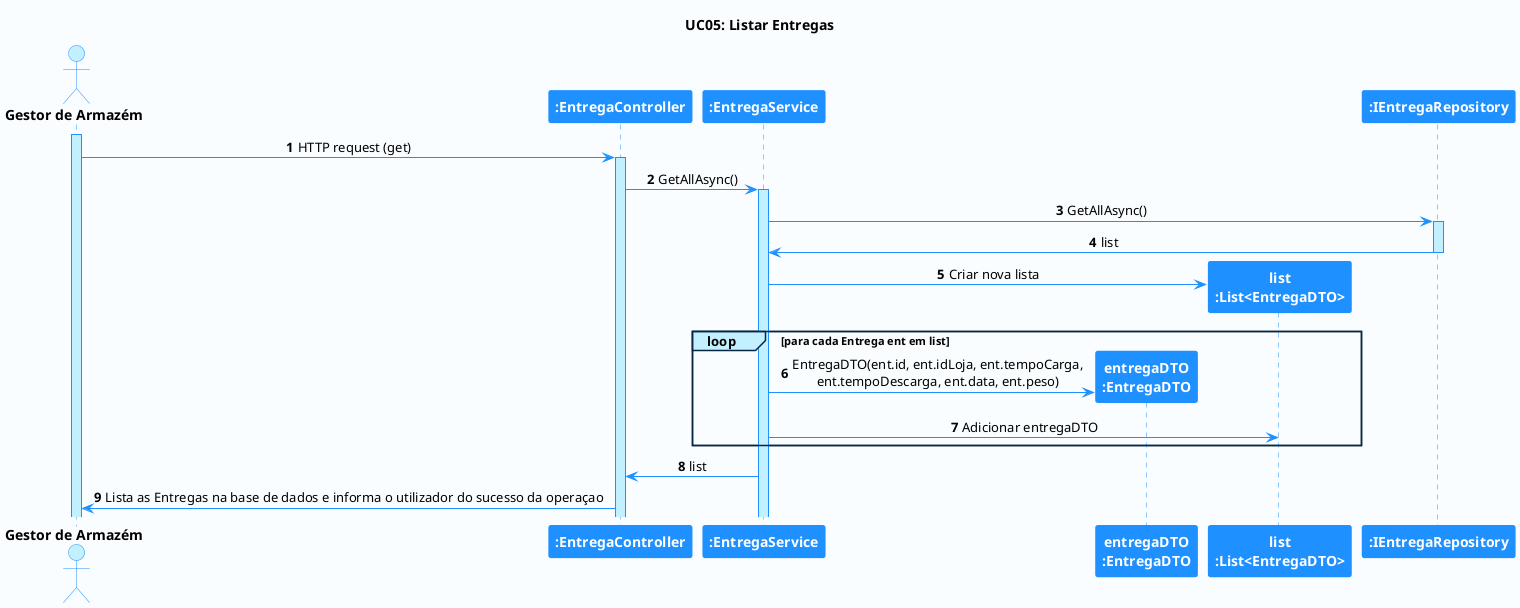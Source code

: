 @startuml hello

'-Style----------------------------------------------------------------------------------------------------------------

autonumber

skinparam DefaultTextAlignment center

skinparam BackgroundColor #fafdff

skinparam sequence {
    LifeLineBorderColor DodgerBlue
    LifeLineBackgroundColor APPLICATION

    ActorBackgroundColor APPLICATION
    ActorBorderColor DodgerBlue

    BackgroundColor #FFFFFF
    ArrowColor DodgerBlue
    BorderColor DodgerBlue

    ParticipantBackgroundColor DodgerBlue
    ParticipantFontColor #FFFFFF
    ParticipantBorderColor DodgerBlue

    GroupBorderColor #082642
    GroupBackgroundColor APPLICATION
}

skinparam note {
    LifeLineBorderColor DodgerBlue
    LifeLineBackgroundColor APPLICATION

    ActorBackgroundColor APPLICATION
    ActorBorderColor DodgerBlue

    BackgroundColor #FFFFFF
    ArrowColor DodgerBlue
    BorderColor DodgerBlue

    ParticipantBackgroundColor DodgerBlue
    ParticipantFontColor #FFFFFF
    ParticipantBorderColor DodgerBlue

    GroupBorderColor #082642
    GroupBackgroundColor APPLICATION
}

'-Title----------------------------------------------------------------------------------------------------------------

title UC05: Listar Entregas

'-Actors/Participants--------------------------------------------------------------------------------------------------

actor "<b>Gestor de Armazém" as A
participant "<b>:EntregaController" as AC
participant "<b>:EntregaService" as ASR
participant "<b>entregaDTO\n<b>:EntregaDTO" as ARM
participant "<b>list\n<b>:List<EntregaDTO>" as AL
participant "<b>:IEntregaRepository" as AR


'-Associations---------------------------------------------------------------------------------------------------------

activate A

A -> AC: HTTP request (get)
activate AC

AC -> ASR: GetAllAsync()
activate ASR

ASR -> AR: GetAllAsync()
activate AR

AR -> ASR: list
deactivate AR

create AL
ASR -> AL: Criar nova lista

loop para cada Entrega ent em list

create ARM
ASR -> ARM: EntregaDTO(ent.id, ent.idLoja, ent.tempoCarga,\nent.tempoDescarga, ent.data, ent.peso)
ASR -> AL: Adicionar entregaDTO

end loop

ASR -> AC: list

AC -> A: Lista as Entregas na base de dados e informa o utilizador do sucesso da operaçao

'----------------------------------------------------------------------------------------------------------------------

@enduml